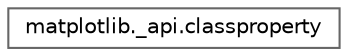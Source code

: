 digraph "Graphical Class Hierarchy"
{
 // LATEX_PDF_SIZE
  bgcolor="transparent";
  edge [fontname=Helvetica,fontsize=10,labelfontname=Helvetica,labelfontsize=10];
  node [fontname=Helvetica,fontsize=10,shape=box,height=0.2,width=0.4];
  rankdir="LR";
  Node0 [id="Node000000",label="matplotlib._api.classproperty",height=0.2,width=0.4,color="grey40", fillcolor="white", style="filled",URL="$dc/dbe/classmatplotlib_1_1__api_1_1classproperty.html",tooltip=" "];
}
